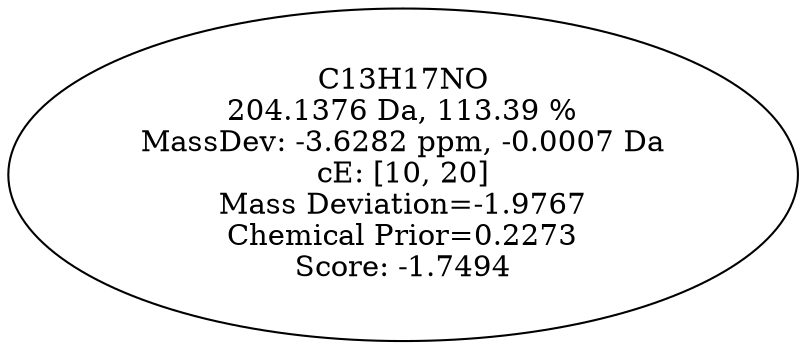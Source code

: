 strict digraph {
v1 [label="C13H17NO\n204.1376 Da, 113.39 %\nMassDev: -3.6282 ppm, -0.0007 Da\ncE: [10, 20]\nMass Deviation=-1.9767\nChemical Prior=0.2273\nScore: -1.7494"];
}